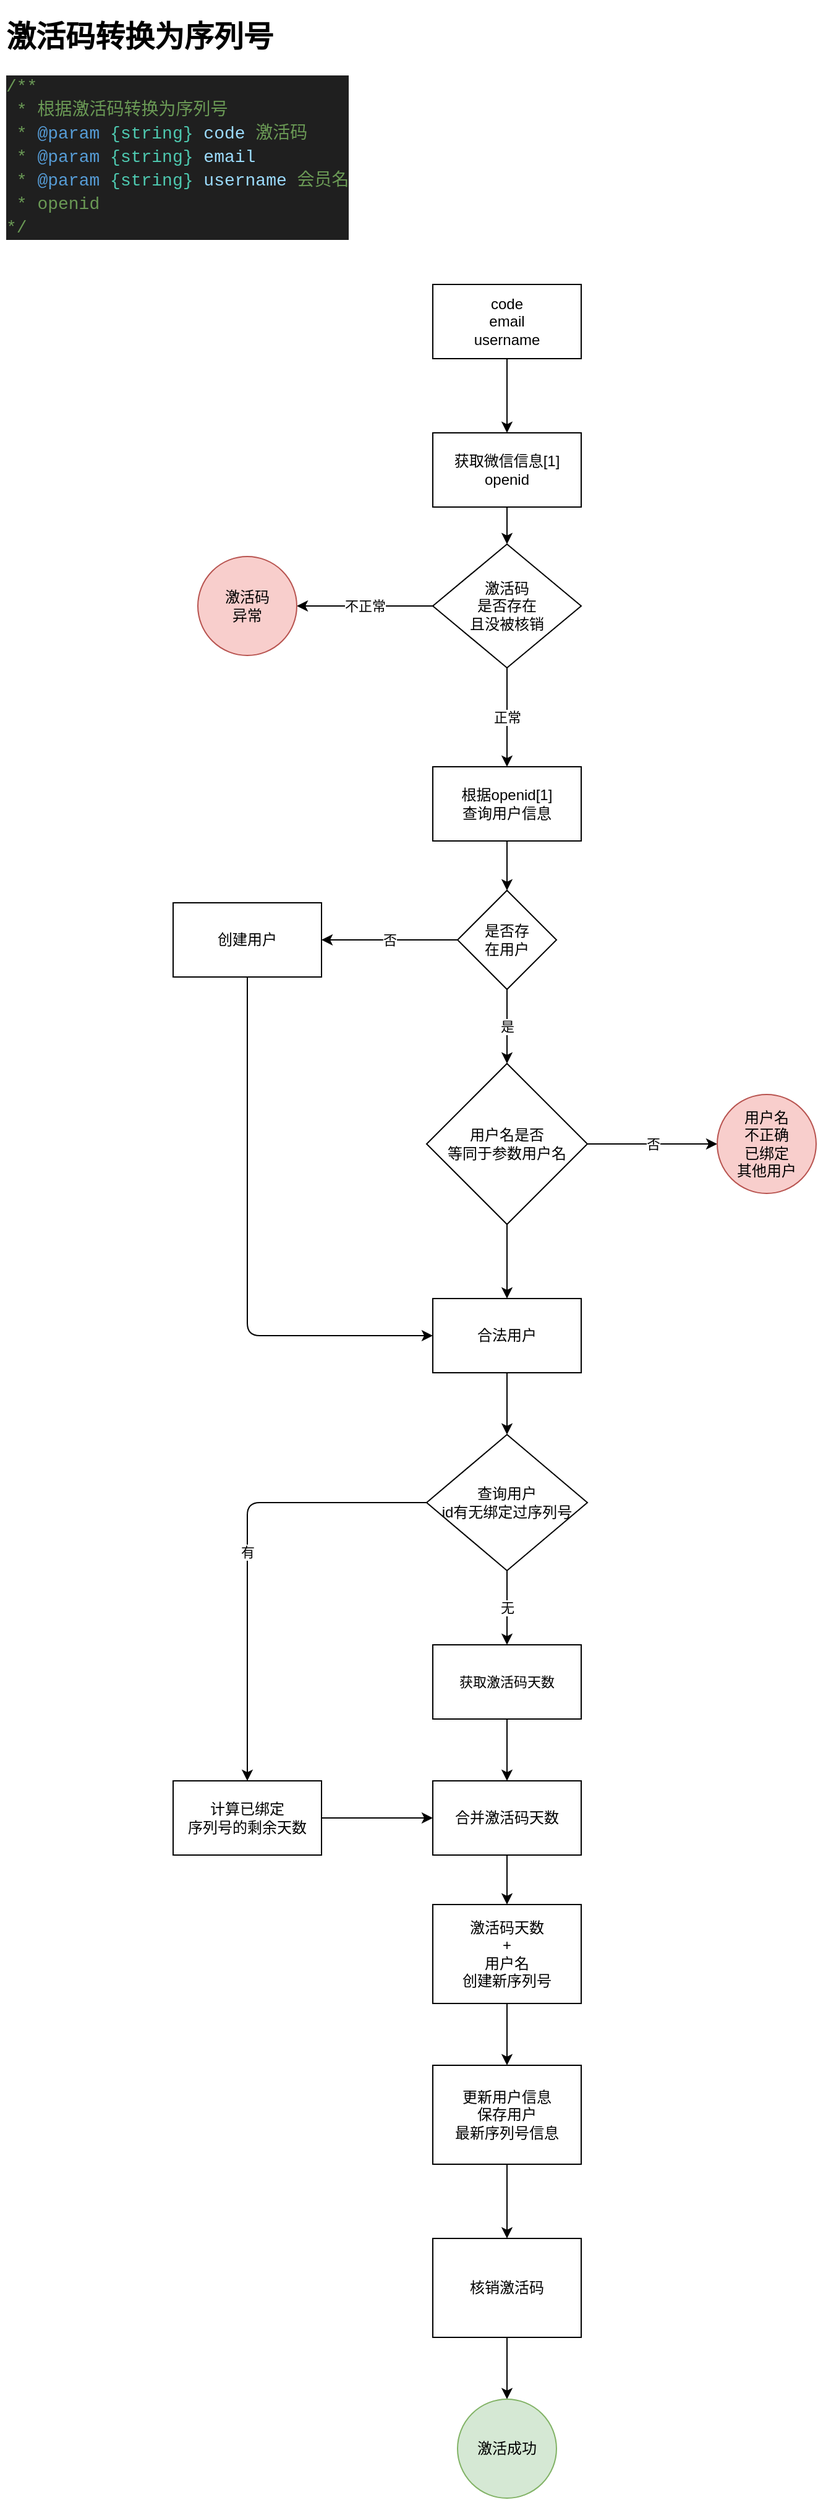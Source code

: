 <mxfile>
    <diagram id="uX4idAfggUFM8gxliqaL" name="第 1 页">
        <mxGraphModel dx="906" dy="599" grid="1" gridSize="10" guides="1" tooltips="1" connect="1" arrows="1" fold="1" page="1" pageScale="1" pageWidth="827" pageHeight="1169" math="0" shadow="0">
            <root>
                <mxCell id="0"/>
                <mxCell id="1" parent="0"/>
                <mxCell id="2" value="&lt;h1&gt;激活码转换为序列号&lt;/h1&gt;&lt;div style=&quot;color: rgb(204, 204, 204); background-color: rgb(31, 31, 31); font-family: Consolas, &amp;quot;Courier New&amp;quot;, monospace; font-size: 14px; line-height: 19px;&quot;&gt;&lt;div&gt;&lt;span style=&quot;color: #6a9955;&quot;&gt;/**&lt;/span&gt;&lt;/div&gt;&lt;div&gt;&lt;span style=&quot;color: #6a9955;&quot;&gt;&amp;nbsp;* 根据激活码转换为序列号&lt;/span&gt;&lt;/div&gt;&lt;div&gt;&lt;span style=&quot;color: #6a9955;&quot;&gt;&amp;nbsp;* &lt;/span&gt;&lt;span style=&quot;color: #569cd6;&quot;&gt;@param&lt;/span&gt;&lt;span style=&quot;color: #6a9955;&quot;&gt; &lt;/span&gt;&lt;span style=&quot;color: #4ec9b0;&quot;&gt;{string}&lt;/span&gt;&lt;span style=&quot;color: #6a9955;&quot;&gt; &lt;/span&gt;&lt;span style=&quot;color: #9cdcfe;&quot;&gt;code&lt;/span&gt;&lt;span style=&quot;color: #6a9955;&quot;&gt; 激活码&lt;/span&gt;&lt;/div&gt;&lt;div&gt;&lt;span style=&quot;color: #6a9955;&quot;&gt;&amp;nbsp;* &lt;/span&gt;&lt;span style=&quot;color: #569cd6;&quot;&gt;@param&lt;/span&gt;&lt;span style=&quot;color: #6a9955;&quot;&gt; &lt;/span&gt;&lt;span style=&quot;color: #4ec9b0;&quot;&gt;{string}&lt;/span&gt;&lt;span style=&quot;color: #6a9955;&quot;&gt; &lt;/span&gt;&lt;span style=&quot;color: #9cdcfe;&quot;&gt;email&lt;/span&gt;&lt;/div&gt;&lt;div&gt;&lt;span style=&quot;color: #6a9955;&quot;&gt;&amp;nbsp;* &lt;/span&gt;&lt;span style=&quot;color: #569cd6;&quot;&gt;@param&lt;/span&gt;&lt;span style=&quot;color: #6a9955;&quot;&gt; &lt;/span&gt;&lt;span style=&quot;color: #4ec9b0;&quot;&gt;{string}&lt;/span&gt;&lt;span style=&quot;color: #6a9955;&quot;&gt; &lt;/span&gt;&lt;span style=&quot;color: #9cdcfe;&quot;&gt;username&lt;/span&gt;&lt;span style=&quot;color: #6a9955;&quot;&gt; 会员名&lt;/span&gt;&lt;/div&gt;&lt;div&gt;&lt;span style=&quot;color: #6a9955;&quot;&gt;&amp;nbsp;* openid&lt;/span&gt;&lt;/div&gt;&lt;div&gt;&lt;span style=&quot;color: #6a9955;&quot;&gt;*/&lt;/span&gt;&lt;/div&gt;&lt;/div&gt;" style="text;html=1;strokeColor=none;fillColor=none;spacing=5;spacingTop=-20;whiteSpace=wrap;overflow=hidden;rounded=0;" vertex="1" parent="1">
                    <mxGeometry x="10" y="10" width="310" height="220" as="geometry"/>
                </mxCell>
                <mxCell id="5" value="" style="edgeStyle=none;html=1;" edge="1" parent="1" source="3" target="4">
                    <mxGeometry relative="1" as="geometry"/>
                </mxCell>
                <mxCell id="3" value="code&lt;br&gt;email&lt;br&gt;username" style="rounded=0;whiteSpace=wrap;html=1;" vertex="1" parent="1">
                    <mxGeometry x="360" y="230" width="120" height="60" as="geometry"/>
                </mxCell>
                <mxCell id="7" value="" style="edgeStyle=none;html=1;" edge="1" parent="1" source="4" target="6">
                    <mxGeometry relative="1" as="geometry"/>
                </mxCell>
                <mxCell id="4" value="获取微信信息[1]&lt;br&gt;openid" style="whiteSpace=wrap;html=1;rounded=0;" vertex="1" parent="1">
                    <mxGeometry x="360" y="350" width="120" height="60" as="geometry"/>
                </mxCell>
                <mxCell id="9" value="正常" style="edgeStyle=none;html=1;" edge="1" parent="1" source="6" target="8">
                    <mxGeometry relative="1" as="geometry"/>
                </mxCell>
                <mxCell id="11" value="不正常" style="edgeStyle=none;html=1;entryX=1;entryY=0.5;entryDx=0;entryDy=0;" edge="1" parent="1" source="6" target="12">
                    <mxGeometry relative="1" as="geometry">
                        <mxPoint x="280" y="490" as="targetPoint"/>
                    </mxGeometry>
                </mxCell>
                <mxCell id="6" value="激活码&lt;br&gt;是否存在&lt;br&gt;且没被核销" style="rhombus;whiteSpace=wrap;html=1;rounded=0;" vertex="1" parent="1">
                    <mxGeometry x="360" y="440" width="120" height="100" as="geometry"/>
                </mxCell>
                <mxCell id="18" value="" style="edgeStyle=none;html=1;" edge="1" parent="1" source="8" target="17">
                    <mxGeometry relative="1" as="geometry"/>
                </mxCell>
                <mxCell id="8" value="根据openid[1]&lt;br&gt;查询用户信息" style="whiteSpace=wrap;html=1;rounded=0;" vertex="1" parent="1">
                    <mxGeometry x="360" y="620" width="120" height="60" as="geometry"/>
                </mxCell>
                <mxCell id="12" value="激活码&lt;br&gt;异常" style="ellipse;whiteSpace=wrap;html=1;aspect=fixed;fillColor=#f8cecc;strokeColor=#b85450;" vertex="1" parent="1">
                    <mxGeometry x="170" y="450" width="80" height="80" as="geometry"/>
                </mxCell>
                <mxCell id="16" value="否" style="edgeStyle=none;html=1;" edge="1" parent="1" source="13" target="15">
                    <mxGeometry relative="1" as="geometry"/>
                </mxCell>
                <mxCell id="23" value="" style="edgeStyle=none;html=1;" edge="1" parent="1" source="13" target="22">
                    <mxGeometry relative="1" as="geometry"/>
                </mxCell>
                <mxCell id="13" value="用户名是否&lt;br&gt;等同于参数用户名" style="rhombus;whiteSpace=wrap;html=1;rounded=0;" vertex="1" parent="1">
                    <mxGeometry x="355" y="860" width="130" height="130" as="geometry"/>
                </mxCell>
                <mxCell id="15" value="用户名&lt;br&gt;不正确&lt;br&gt;已绑定&lt;br&gt;其他用户" style="ellipse;whiteSpace=wrap;html=1;rounded=0;fillColor=#f8cecc;strokeColor=#b85450;" vertex="1" parent="1">
                    <mxGeometry x="590" y="885" width="80" height="80" as="geometry"/>
                </mxCell>
                <mxCell id="19" value="是" style="edgeStyle=none;html=1;exitX=0.5;exitY=1;exitDx=0;exitDy=0;entryX=0.5;entryY=0;entryDx=0;entryDy=0;" edge="1" parent="1" source="17" target="13">
                    <mxGeometry relative="1" as="geometry"/>
                </mxCell>
                <mxCell id="21" value="否" style="edgeStyle=none;html=1;" edge="1" parent="1" source="17" target="20">
                    <mxGeometry relative="1" as="geometry"/>
                </mxCell>
                <mxCell id="17" value="是否存&lt;br&gt;在用户" style="rhombus;whiteSpace=wrap;html=1;rounded=0;" vertex="1" parent="1">
                    <mxGeometry x="380" y="720" width="80" height="80" as="geometry"/>
                </mxCell>
                <mxCell id="25" style="edgeStyle=orthogonalEdgeStyle;html=1;exitX=0.5;exitY=1;exitDx=0;exitDy=0;entryX=0;entryY=0.5;entryDx=0;entryDy=0;" edge="1" parent="1" source="20" target="22">
                    <mxGeometry relative="1" as="geometry"/>
                </mxCell>
                <mxCell id="20" value="创建用户" style="whiteSpace=wrap;html=1;rounded=0;" vertex="1" parent="1">
                    <mxGeometry x="150" y="730" width="120" height="60" as="geometry"/>
                </mxCell>
                <mxCell id="27" value="" style="edgeStyle=orthogonalEdgeStyle;html=1;" edge="1" parent="1" source="22" target="26">
                    <mxGeometry relative="1" as="geometry"/>
                </mxCell>
                <mxCell id="22" value="合法用户" style="whiteSpace=wrap;html=1;rounded=0;" vertex="1" parent="1">
                    <mxGeometry x="360" y="1050" width="120" height="60" as="geometry"/>
                </mxCell>
                <mxCell id="29" value="有" style="edgeStyle=orthogonalEdgeStyle;html=1;exitX=0;exitY=0.5;exitDx=0;exitDy=0;" edge="1" parent="1" source="26" target="28">
                    <mxGeometry relative="1" as="geometry"/>
                </mxCell>
                <mxCell id="32" value="无" style="edgeStyle=orthogonalEdgeStyle;html=1;" edge="1" parent="1" source="26" target="31">
                    <mxGeometry relative="1" as="geometry"/>
                </mxCell>
                <mxCell id="26" value="查询用户&lt;br&gt;id有无绑定过序列号" style="rhombus;whiteSpace=wrap;html=1;rounded=0;" vertex="1" parent="1">
                    <mxGeometry x="355" y="1160" width="130" height="110" as="geometry"/>
                </mxCell>
                <mxCell id="37" value="" style="edgeStyle=orthogonalEdgeStyle;html=1;" edge="1" parent="1" source="28" target="36">
                    <mxGeometry relative="1" as="geometry"/>
                </mxCell>
                <mxCell id="28" value="计算已绑定&lt;br&gt;序列号的剩余天数" style="whiteSpace=wrap;html=1;rounded=0;" vertex="1" parent="1">
                    <mxGeometry x="150" y="1440" width="120" height="60" as="geometry"/>
                </mxCell>
                <mxCell id="38" style="edgeStyle=orthogonalEdgeStyle;html=1;exitX=0.5;exitY=1;exitDx=0;exitDy=0;entryX=0.5;entryY=0;entryDx=0;entryDy=0;" edge="1" parent="1" source="31" target="36">
                    <mxGeometry relative="1" as="geometry"/>
                </mxCell>
                <mxCell id="31" value="&lt;span style=&quot;font-size: 11px; background-color: rgb(255, 255, 255);&quot;&gt;获取激活码天数&lt;/span&gt;" style="whiteSpace=wrap;html=1;rounded=0;" vertex="1" parent="1">
                    <mxGeometry x="360" y="1330" width="120" height="60" as="geometry"/>
                </mxCell>
                <mxCell id="40" value="" style="edgeStyle=orthogonalEdgeStyle;html=1;" edge="1" parent="1" source="36" target="39">
                    <mxGeometry relative="1" as="geometry"/>
                </mxCell>
                <mxCell id="36" value="合并激活码天数" style="whiteSpace=wrap;html=1;rounded=0;" vertex="1" parent="1">
                    <mxGeometry x="360" y="1440" width="120" height="60" as="geometry"/>
                </mxCell>
                <mxCell id="42" value="" style="edgeStyle=orthogonalEdgeStyle;html=1;" edge="1" parent="1" source="39" target="41">
                    <mxGeometry relative="1" as="geometry"/>
                </mxCell>
                <mxCell id="39" value="激活码天数&lt;br&gt;+&lt;br&gt;用户名&lt;br&gt;创建新序列号" style="whiteSpace=wrap;html=1;rounded=0;" vertex="1" parent="1">
                    <mxGeometry x="360" y="1540" width="120" height="80" as="geometry"/>
                </mxCell>
                <mxCell id="44" value="" style="edgeStyle=orthogonalEdgeStyle;html=1;" edge="1" parent="1" source="41" target="43">
                    <mxGeometry relative="1" as="geometry"/>
                </mxCell>
                <mxCell id="41" value="更新用户信息&lt;br&gt;保存用户&lt;br&gt;最新序列号信息" style="whiteSpace=wrap;html=1;rounded=0;" vertex="1" parent="1">
                    <mxGeometry x="360" y="1670" width="120" height="80" as="geometry"/>
                </mxCell>
                <mxCell id="46" value="" style="edgeStyle=orthogonalEdgeStyle;html=1;" edge="1" parent="1" source="43" target="45">
                    <mxGeometry relative="1" as="geometry"/>
                </mxCell>
                <mxCell id="43" value="核销激活码" style="whiteSpace=wrap;html=1;rounded=0;" vertex="1" parent="1">
                    <mxGeometry x="360" y="1810" width="120" height="80" as="geometry"/>
                </mxCell>
                <mxCell id="45" value="激活成功" style="ellipse;whiteSpace=wrap;html=1;rounded=0;fillColor=#d5e8d4;strokeColor=#82b366;" vertex="1" parent="1">
                    <mxGeometry x="380" y="1940" width="80" height="80" as="geometry"/>
                </mxCell>
            </root>
        </mxGraphModel>
    </diagram>
</mxfile>